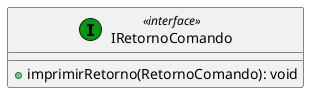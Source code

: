 @startuml

class IRetornoComando <<(I,#009912) interface>> {

    + imprimirRetorno(RetornoComando): void
}

@enduml